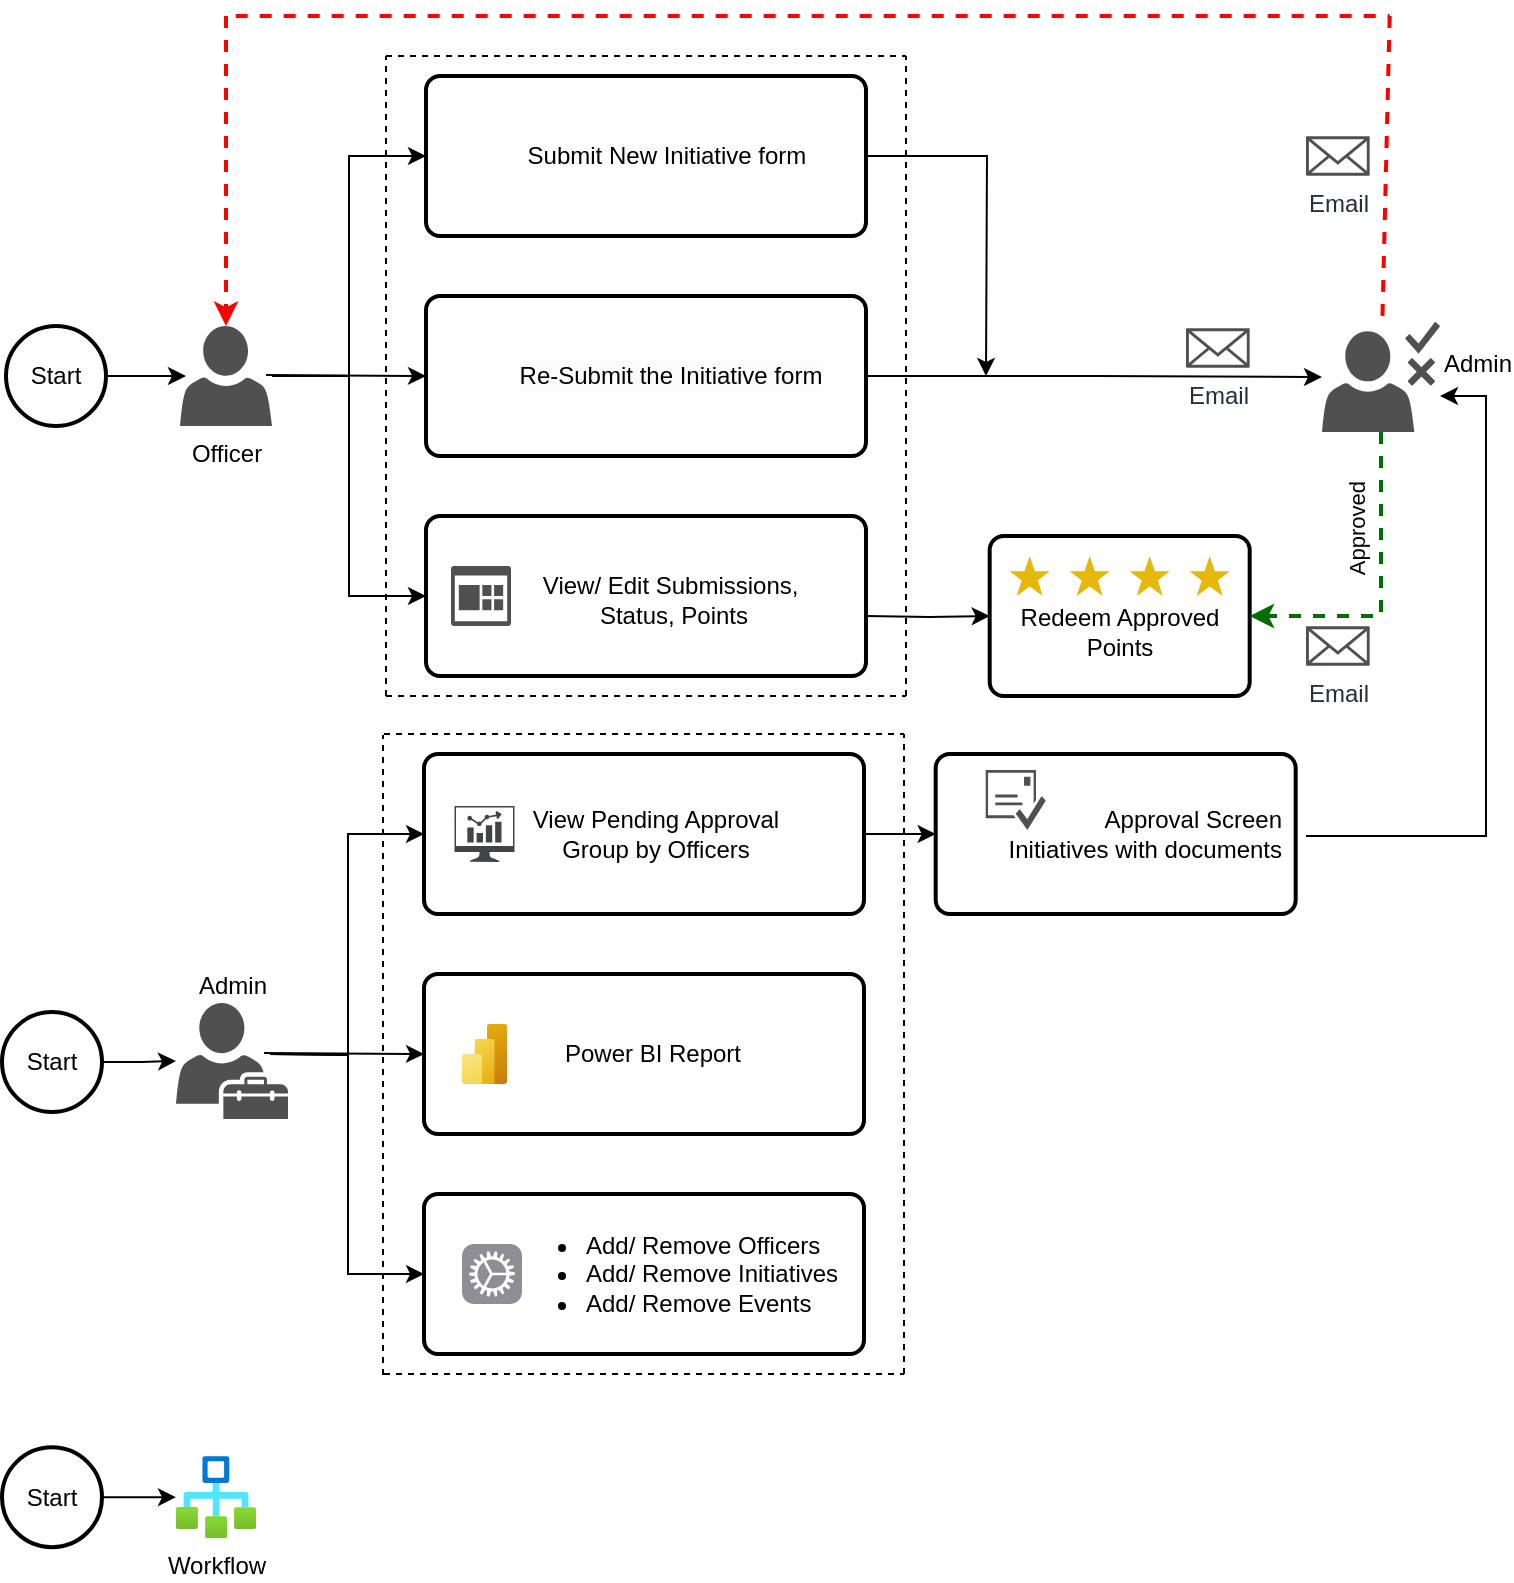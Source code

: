 <mxfile version="24.7.16">
  <diagram id="C5RBs43oDa-KdzZeNtuy" name="Page-1">
    <mxGraphModel dx="902" dy="491" grid="1" gridSize="10" guides="1" tooltips="1" connect="1" arrows="1" fold="1" page="1" pageScale="1" pageWidth="827" pageHeight="1169" math="0" shadow="0">
      <root>
        <mxCell id="WIyWlLk6GJQsqaUBKTNV-0" />
        <mxCell id="WIyWlLk6GJQsqaUBKTNV-1" parent="WIyWlLk6GJQsqaUBKTNV-0" />
        <mxCell id="3lumVSMZ-ujpwdsF0KcU-28" style="edgeStyle=orthogonalEdgeStyle;rounded=0;orthogonalLoop=1;jettySize=auto;html=1;exitX=1;exitY=0.5;exitDx=0;exitDy=0;exitPerimeter=0;" edge="1" parent="WIyWlLk6GJQsqaUBKTNV-1" source="3lumVSMZ-ujpwdsF0KcU-0">
          <mxGeometry relative="1" as="geometry">
            <mxPoint x="200" y="200" as="targetPoint" />
          </mxGeometry>
        </mxCell>
        <mxCell id="3lumVSMZ-ujpwdsF0KcU-0" value="Start" style="strokeWidth=2;html=1;shape=mxgraph.flowchart.start_2;whiteSpace=wrap;" vertex="1" parent="WIyWlLk6GJQsqaUBKTNV-1">
          <mxGeometry x="110" y="175" width="50" height="50" as="geometry" />
        </mxCell>
        <mxCell id="3lumVSMZ-ujpwdsF0KcU-33" value="" style="edgeStyle=orthogonalEdgeStyle;rounded=0;orthogonalLoop=1;jettySize=auto;html=1;" edge="1" parent="WIyWlLk6GJQsqaUBKTNV-1" source="3lumVSMZ-ujpwdsF0KcU-5" target="3lumVSMZ-ujpwdsF0KcU-35">
          <mxGeometry relative="1" as="geometry">
            <mxPoint x="640" y="200" as="targetPoint" />
          </mxGeometry>
        </mxCell>
        <mxCell id="3lumVSMZ-ujpwdsF0KcU-5" value="&#xa;&lt;span style=&quot;color: rgb(0, 0, 0); font-family: Helvetica; font-size: 12px; font-style: normal; font-variant-ligatures: normal; font-variant-caps: normal; font-weight: 400; letter-spacing: normal; orphans: 2; text-align: center; text-indent: 0px; text-transform: none; widows: 2; word-spacing: 0px; -webkit-text-stroke-width: 0px; white-space: normal; background-color: rgb(251, 251, 251); text-decoration-thickness: initial; text-decoration-style: initial; text-decoration-color: initial; display: inline !important; float: none;&quot;&gt;Re-Submit the Initiative form&lt;/span&gt;&#xa;&#xa;" style="rounded=1;whiteSpace=wrap;html=1;absoluteArcSize=1;arcSize=14;strokeWidth=2;spacingTop=13;spacingLeft=25;" vertex="1" parent="WIyWlLk6GJQsqaUBKTNV-1">
          <mxGeometry x="320" y="160" width="220" height="80" as="geometry" />
        </mxCell>
        <mxCell id="3lumVSMZ-ujpwdsF0KcU-36" style="edgeStyle=orthogonalEdgeStyle;rounded=0;orthogonalLoop=1;jettySize=auto;html=1;exitX=1;exitY=0.5;exitDx=0;exitDy=0;" edge="1" parent="WIyWlLk6GJQsqaUBKTNV-1" source="3lumVSMZ-ujpwdsF0KcU-20">
          <mxGeometry relative="1" as="geometry">
            <mxPoint x="600" y="200" as="targetPoint" />
          </mxGeometry>
        </mxCell>
        <mxCell id="3lumVSMZ-ujpwdsF0KcU-12" value="View/ Edit Submissions,&amp;nbsp;&lt;br&gt;&lt;span style=&quot;background-color: initial;&quot;&gt;Status, Points&lt;/span&gt;" style="rounded=1;whiteSpace=wrap;html=1;absoluteArcSize=1;arcSize=14;strokeWidth=2;align=center;spacingLeft=28;spacingTop=4;" vertex="1" parent="WIyWlLk6GJQsqaUBKTNV-1">
          <mxGeometry x="320" y="270" width="220" height="80" as="geometry" />
        </mxCell>
        <mxCell id="3lumVSMZ-ujpwdsF0KcU-16" value="" style="endArrow=none;dashed=1;html=1;rounded=0;fillColor=#f8cecc;strokeColor=#000000;" edge="1" parent="WIyWlLk6GJQsqaUBKTNV-1">
          <mxGeometry width="50" height="50" relative="1" as="geometry">
            <mxPoint x="300" y="360" as="sourcePoint" />
            <mxPoint x="300" y="40" as="targetPoint" />
          </mxGeometry>
        </mxCell>
        <mxCell id="3lumVSMZ-ujpwdsF0KcU-17" value="" style="endArrow=none;dashed=1;html=1;rounded=0;fillColor=#f8cecc;strokeColor=#000000;" edge="1" parent="WIyWlLk6GJQsqaUBKTNV-1">
          <mxGeometry width="50" height="50" relative="1" as="geometry">
            <mxPoint x="560" y="360" as="sourcePoint" />
            <mxPoint x="560" y="40" as="targetPoint" />
            <Array as="points">
              <mxPoint x="560" y="200" />
            </Array>
          </mxGeometry>
        </mxCell>
        <mxCell id="3lumVSMZ-ujpwdsF0KcU-18" value="" style="endArrow=none;dashed=1;html=1;rounded=0;fillColor=#f8cecc;strokeColor=#000000;" edge="1" parent="WIyWlLk6GJQsqaUBKTNV-1">
          <mxGeometry width="50" height="50" relative="1" as="geometry">
            <mxPoint x="300" y="360" as="sourcePoint" />
            <mxPoint x="560" y="360" as="targetPoint" />
          </mxGeometry>
        </mxCell>
        <mxCell id="3lumVSMZ-ujpwdsF0KcU-19" value="" style="endArrow=none;dashed=1;html=1;rounded=0;fillColor=#f8cecc;strokeColor=#000000;" edge="1" parent="WIyWlLk6GJQsqaUBKTNV-1">
          <mxGeometry width="50" height="50" relative="1" as="geometry">
            <mxPoint x="300" y="40" as="sourcePoint" />
            <mxPoint x="560" y="40" as="targetPoint" />
          </mxGeometry>
        </mxCell>
        <mxCell id="3lumVSMZ-ujpwdsF0KcU-31" style="edgeStyle=orthogonalEdgeStyle;rounded=0;orthogonalLoop=1;jettySize=auto;html=1;entryX=0;entryY=0.5;entryDx=0;entryDy=0;" edge="1" parent="WIyWlLk6GJQsqaUBKTNV-1" target="3lumVSMZ-ujpwdsF0KcU-25">
          <mxGeometry relative="1" as="geometry">
            <mxPoint x="540" y="320" as="sourcePoint" />
          </mxGeometry>
        </mxCell>
        <mxCell id="3lumVSMZ-ujpwdsF0KcU-20" value="Submit New Initiative form" style="rounded=1;whiteSpace=wrap;html=1;absoluteArcSize=1;arcSize=14;strokeWidth=2;spacingLeft=21;" vertex="1" parent="WIyWlLk6GJQsqaUBKTNV-1">
          <mxGeometry x="320" y="50" width="220" height="80" as="geometry" />
        </mxCell>
        <mxCell id="3lumVSMZ-ujpwdsF0KcU-25" value="Redeem Approved Points" style="rounded=1;whiteSpace=wrap;html=1;absoluteArcSize=1;arcSize=14;strokeWidth=2;spacingTop=16;" vertex="1" parent="WIyWlLk6GJQsqaUBKTNV-1">
          <mxGeometry x="601.84" y="280" width="130" height="80" as="geometry" />
        </mxCell>
        <mxCell id="3lumVSMZ-ujpwdsF0KcU-30" value="" style="endArrow=classic;html=1;rounded=0;entryX=0;entryY=0.5;entryDx=0;entryDy=0;" edge="1" parent="WIyWlLk6GJQsqaUBKTNV-1" target="3lumVSMZ-ujpwdsF0KcU-5">
          <mxGeometry width="50" height="50" relative="1" as="geometry">
            <mxPoint x="240" y="199.5" as="sourcePoint" />
            <mxPoint x="300" y="199.5" as="targetPoint" />
          </mxGeometry>
        </mxCell>
        <mxCell id="3lumVSMZ-ujpwdsF0KcU-38" style="edgeStyle=orthogonalEdgeStyle;rounded=0;orthogonalLoop=1;jettySize=auto;html=1;entryX=0;entryY=0.5;entryDx=0;entryDy=0;" edge="1" parent="WIyWlLk6GJQsqaUBKTNV-1" source="3lumVSMZ-ujpwdsF0KcU-34" target="3lumVSMZ-ujpwdsF0KcU-12">
          <mxGeometry relative="1" as="geometry" />
        </mxCell>
        <mxCell id="3lumVSMZ-ujpwdsF0KcU-39" style="edgeStyle=orthogonalEdgeStyle;rounded=0;orthogonalLoop=1;jettySize=auto;html=1;entryX=0;entryY=0.5;entryDx=0;entryDy=0;" edge="1" parent="WIyWlLk6GJQsqaUBKTNV-1" source="3lumVSMZ-ujpwdsF0KcU-34" target="3lumVSMZ-ujpwdsF0KcU-20">
          <mxGeometry relative="1" as="geometry" />
        </mxCell>
        <mxCell id="3lumVSMZ-ujpwdsF0KcU-34" value="Officer" style="sketch=0;pointerEvents=1;shadow=0;dashed=0;html=1;strokeColor=none;fillColor=#505050;labelPosition=center;verticalLabelPosition=bottom;verticalAlign=top;outlineConnect=0;align=center;shape=mxgraph.office.users.user;movable=1;resizable=1;rotatable=1;deletable=1;editable=1;locked=0;connectable=1;" vertex="1" parent="WIyWlLk6GJQsqaUBKTNV-1">
          <mxGeometry x="197" y="175" width="46" height="50" as="geometry" />
        </mxCell>
        <mxCell id="3lumVSMZ-ujpwdsF0KcU-56" value="Approved" style="edgeStyle=orthogonalEdgeStyle;rounded=0;orthogonalLoop=1;jettySize=auto;html=1;strokeColor=#006e00;dashed=1;strokeWidth=2;verticalAlign=bottom;labelPosition=left;verticalLabelPosition=top;align=right;horizontal=0;spacingBottom=50;spacingRight=4;" edge="1" parent="WIyWlLk6GJQsqaUBKTNV-1" source="3lumVSMZ-ujpwdsF0KcU-35" target="3lumVSMZ-ujpwdsF0KcU-25">
          <mxGeometry x="0.002" relative="1" as="geometry">
            <Array as="points">
              <mxPoint x="798" y="320" />
            </Array>
            <mxPoint as="offset" />
          </mxGeometry>
        </mxCell>
        <mxCell id="3lumVSMZ-ujpwdsF0KcU-35" value="Admin&lt;div&gt;&lt;br&gt;&lt;/div&gt;" style="sketch=0;pointerEvents=1;shadow=0;dashed=0;html=1;strokeColor=none;fillColor=#505050;labelPosition=right;verticalLabelPosition=middle;verticalAlign=middle;outlineConnect=0;align=left;shape=mxgraph.office.users.approver;" vertex="1" parent="WIyWlLk6GJQsqaUBKTNV-1">
          <mxGeometry x="768" y="173" width="59" height="55" as="geometry" />
        </mxCell>
        <mxCell id="3lumVSMZ-ujpwdsF0KcU-40" value="Email" style="sketch=0;outlineConnect=0;fontColor=#232F3E;gradientColor=none;fillColor=#505050;strokeColor=none;dashed=0;verticalLabelPosition=bottom;verticalAlign=top;align=center;html=1;fontSize=12;fontStyle=0;aspect=fixed;pointerEvents=1;shape=mxgraph.aws4.email_2;labelPosition=center;textDirection=ltr;" vertex="1" parent="WIyWlLk6GJQsqaUBKTNV-1">
          <mxGeometry x="700" y="176" width="31.84" height="20" as="geometry" />
        </mxCell>
        <mxCell id="3lumVSMZ-ujpwdsF0KcU-44" value="" style="endArrow=none;html=1;rounded=0;dashed=1;strokeColor=#ff0000;strokeWidth=2;" edge="1" parent="WIyWlLk6GJQsqaUBKTNV-1">
          <mxGeometry width="50" height="50" relative="1" as="geometry">
            <mxPoint x="224.84" y="20" as="sourcePoint" />
            <mxPoint x="801.84" y="20" as="targetPoint" />
          </mxGeometry>
        </mxCell>
        <mxCell id="3lumVSMZ-ujpwdsF0KcU-47" value="" style="endArrow=classic;html=1;rounded=0;strokeColor=#ff0000;dashed=1;strokeWidth=2;" edge="1" parent="WIyWlLk6GJQsqaUBKTNV-1" target="3lumVSMZ-ujpwdsF0KcU-34">
          <mxGeometry width="50" height="50" relative="1" as="geometry">
            <mxPoint x="220" y="20" as="sourcePoint" />
            <mxPoint x="270" y="90" as="targetPoint" />
          </mxGeometry>
        </mxCell>
        <mxCell id="3lumVSMZ-ujpwdsF0KcU-57" value="Email" style="sketch=0;outlineConnect=0;fontColor=#232F3E;gradientColor=none;fillColor=#505050;strokeColor=none;dashed=0;verticalLabelPosition=bottom;verticalAlign=top;align=center;html=1;fontSize=12;fontStyle=0;aspect=fixed;pointerEvents=1;shape=mxgraph.aws4.email_2;labelPosition=center;textDirection=ltr;" vertex="1" parent="WIyWlLk6GJQsqaUBKTNV-1">
          <mxGeometry x="760" y="325" width="31.84" height="20" as="geometry" />
        </mxCell>
        <mxCell id="3lumVSMZ-ujpwdsF0KcU-63" value="Email" style="sketch=0;outlineConnect=0;fontColor=#232F3E;gradientColor=none;fillColor=#505050;strokeColor=none;dashed=0;verticalLabelPosition=bottom;verticalAlign=top;align=center;html=1;fontSize=12;fontStyle=0;aspect=fixed;pointerEvents=1;shape=mxgraph.aws4.email_2;labelPosition=center;textDirection=ltr;" vertex="1" parent="WIyWlLk6GJQsqaUBKTNV-1">
          <mxGeometry x="760" y="80" width="31.84" height="20" as="geometry" />
        </mxCell>
        <mxCell id="3lumVSMZ-ujpwdsF0KcU-73" value="" style="edgeStyle=orthogonalEdgeStyle;rounded=0;orthogonalLoop=1;jettySize=auto;html=1;" edge="1" parent="WIyWlLk6GJQsqaUBKTNV-1" source="3lumVSMZ-ujpwdsF0KcU-64" target="3lumVSMZ-ujpwdsF0KcU-65">
          <mxGeometry relative="1" as="geometry" />
        </mxCell>
        <mxCell id="3lumVSMZ-ujpwdsF0KcU-64" value="Start" style="strokeWidth=2;html=1;shape=mxgraph.flowchart.start_2;whiteSpace=wrap;" vertex="1" parent="WIyWlLk6GJQsqaUBKTNV-1">
          <mxGeometry x="108" y="518" width="50" height="50" as="geometry" />
        </mxCell>
        <mxCell id="3lumVSMZ-ujpwdsF0KcU-65" value="Admin" style="sketch=0;pointerEvents=1;shadow=0;dashed=0;html=1;strokeColor=none;fillColor=#505050;labelPosition=center;verticalLabelPosition=top;verticalAlign=bottom;outlineConnect=0;align=center;shape=mxgraph.office.users.tenant_admin;" vertex="1" parent="WIyWlLk6GJQsqaUBKTNV-1">
          <mxGeometry x="195" y="513.5" width="56" height="58" as="geometry" />
        </mxCell>
        <mxCell id="3lumVSMZ-ujpwdsF0KcU-68" value="" style="html=1;dashed=0;aspect=fixed;verticalLabelPosition=bottom;verticalAlign=top;align=center;shape=mxgraph.gmdl.star;strokeColor=none;fillColor=#e5b80b;shadow=0;sketch=0;fontColor=#e5b80b;" vertex="1" parent="WIyWlLk6GJQsqaUBKTNV-1">
          <mxGeometry x="611.84" y="290" width="20" height="20" as="geometry" />
        </mxCell>
        <mxCell id="3lumVSMZ-ujpwdsF0KcU-69" value="" style="html=1;dashed=0;aspect=fixed;verticalLabelPosition=bottom;verticalAlign=top;align=center;shape=mxgraph.gmdl.star;strokeColor=none;fillColor=#e5b80b;shadow=0;sketch=0;fontColor=#e5b80b;" vertex="1" parent="WIyWlLk6GJQsqaUBKTNV-1">
          <mxGeometry x="641.84" y="290" width="20" height="20" as="geometry" />
        </mxCell>
        <mxCell id="3lumVSMZ-ujpwdsF0KcU-70" value="" style="html=1;dashed=0;aspect=fixed;verticalLabelPosition=bottom;verticalAlign=top;align=center;shape=mxgraph.gmdl.star;strokeColor=none;fillColor=#e5b80b;shadow=0;sketch=0;fontColor=#e5b80b;" vertex="1" parent="WIyWlLk6GJQsqaUBKTNV-1">
          <mxGeometry x="671.84" y="290" width="20" height="20" as="geometry" />
        </mxCell>
        <mxCell id="3lumVSMZ-ujpwdsF0KcU-71" value="" style="html=1;dashed=0;aspect=fixed;verticalLabelPosition=bottom;verticalAlign=top;align=center;shape=mxgraph.gmdl.star;strokeColor=none;fillColor=#e5b80b;shadow=0;sketch=0;fontColor=#e5b80b;" vertex="1" parent="WIyWlLk6GJQsqaUBKTNV-1">
          <mxGeometry x="701.84" y="290" width="20" height="20" as="geometry" />
        </mxCell>
        <mxCell id="3lumVSMZ-ujpwdsF0KcU-74" value="" style="sketch=0;pointerEvents=1;shadow=0;dashed=0;html=1;strokeColor=none;labelPosition=center;verticalLabelPosition=bottom;verticalAlign=top;align=center;fillColor=#505050;shape=mxgraph.mscae.oms.dashboard" vertex="1" parent="WIyWlLk6GJQsqaUBKTNV-1">
          <mxGeometry x="332.5" y="295" width="30" height="30" as="geometry" />
        </mxCell>
        <mxCell id="3lumVSMZ-ujpwdsF0KcU-75" value="Power BI Report" style="rounded=1;whiteSpace=wrap;html=1;absoluteArcSize=1;arcSize=14;strokeWidth=2;spacingTop=0;spacingLeft=9;" vertex="1" parent="WIyWlLk6GJQsqaUBKTNV-1">
          <mxGeometry x="319" y="499" width="220" height="80" as="geometry" />
        </mxCell>
        <mxCell id="3lumVSMZ-ujpwdsF0KcU-76" value="&lt;ul&gt;&lt;li style=&quot;text-align: left;&quot;&gt;Add/ Remove Officers&lt;/li&gt;&lt;li style=&quot;text-align: left;&quot;&gt;Add/ Remove Initiatives&lt;/li&gt;&lt;li style=&quot;text-align: left;&quot;&gt;Add/ Remove Events&lt;/li&gt;&lt;/ul&gt;" style="rounded=1;whiteSpace=wrap;html=1;absoluteArcSize=1;arcSize=14;strokeWidth=2;align=center;spacingLeft=28;" vertex="1" parent="WIyWlLk6GJQsqaUBKTNV-1">
          <mxGeometry x="319" y="609" width="220" height="80" as="geometry" />
        </mxCell>
        <mxCell id="3lumVSMZ-ujpwdsF0KcU-77" value="" style="endArrow=none;dashed=1;html=1;rounded=0;fillColor=#f8cecc;strokeColor=#000000;" edge="1" parent="WIyWlLk6GJQsqaUBKTNV-1">
          <mxGeometry width="50" height="50" relative="1" as="geometry">
            <mxPoint x="559" y="699" as="sourcePoint" />
            <mxPoint x="559" y="379" as="targetPoint" />
            <Array as="points">
              <mxPoint x="559" y="539" />
            </Array>
          </mxGeometry>
        </mxCell>
        <mxCell id="3lumVSMZ-ujpwdsF0KcU-78" value="" style="endArrow=none;dashed=1;html=1;rounded=0;fillColor=#f8cecc;strokeColor=#000000;" edge="1" parent="WIyWlLk6GJQsqaUBKTNV-1">
          <mxGeometry width="50" height="50" relative="1" as="geometry">
            <mxPoint x="299" y="699" as="sourcePoint" />
            <mxPoint x="559" y="699" as="targetPoint" />
          </mxGeometry>
        </mxCell>
        <mxCell id="3lumVSMZ-ujpwdsF0KcU-79" value="" style="endArrow=none;dashed=1;html=1;rounded=0;fillColor=#f8cecc;strokeColor=#000000;" edge="1" parent="WIyWlLk6GJQsqaUBKTNV-1">
          <mxGeometry width="50" height="50" relative="1" as="geometry">
            <mxPoint x="299" y="379" as="sourcePoint" />
            <mxPoint x="559" y="379" as="targetPoint" />
          </mxGeometry>
        </mxCell>
        <mxCell id="3lumVSMZ-ujpwdsF0KcU-94" value="" style="edgeStyle=orthogonalEdgeStyle;rounded=0;orthogonalLoop=1;jettySize=auto;html=1;" edge="1" parent="WIyWlLk6GJQsqaUBKTNV-1" source="3lumVSMZ-ujpwdsF0KcU-80" target="3lumVSMZ-ujpwdsF0KcU-93">
          <mxGeometry relative="1" as="geometry" />
        </mxCell>
        <mxCell id="3lumVSMZ-ujpwdsF0KcU-80" value="View Pending Approval&lt;div&gt;Group by Officers&lt;/div&gt;" style="rounded=1;whiteSpace=wrap;html=1;absoluteArcSize=1;arcSize=14;strokeWidth=2;spacingLeft=12;" vertex="1" parent="WIyWlLk6GJQsqaUBKTNV-1">
          <mxGeometry x="319" y="389" width="220" height="80" as="geometry" />
        </mxCell>
        <mxCell id="3lumVSMZ-ujpwdsF0KcU-81" value="" style="endArrow=classic;html=1;rounded=0;entryX=0;entryY=0.5;entryDx=0;entryDy=0;" edge="1" parent="WIyWlLk6GJQsqaUBKTNV-1" target="3lumVSMZ-ujpwdsF0KcU-75">
          <mxGeometry width="50" height="50" relative="1" as="geometry">
            <mxPoint x="239" y="538.5" as="sourcePoint" />
            <mxPoint x="299" y="538.5" as="targetPoint" />
          </mxGeometry>
        </mxCell>
        <mxCell id="3lumVSMZ-ujpwdsF0KcU-82" style="edgeStyle=orthogonalEdgeStyle;rounded=0;orthogonalLoop=1;jettySize=auto;html=1;entryX=0;entryY=0.5;entryDx=0;entryDy=0;" edge="1" parent="WIyWlLk6GJQsqaUBKTNV-1" target="3lumVSMZ-ujpwdsF0KcU-76">
          <mxGeometry relative="1" as="geometry">
            <mxPoint x="242" y="539" as="sourcePoint" />
          </mxGeometry>
        </mxCell>
        <mxCell id="3lumVSMZ-ujpwdsF0KcU-83" style="edgeStyle=orthogonalEdgeStyle;rounded=0;orthogonalLoop=1;jettySize=auto;html=1;entryX=0;entryY=0.5;entryDx=0;entryDy=0;" edge="1" parent="WIyWlLk6GJQsqaUBKTNV-1" target="3lumVSMZ-ujpwdsF0KcU-80">
          <mxGeometry relative="1" as="geometry">
            <mxPoint x="242" y="539" as="sourcePoint" />
          </mxGeometry>
        </mxCell>
        <mxCell id="3lumVSMZ-ujpwdsF0KcU-84" value="" style="endArrow=none;dashed=1;html=1;rounded=0;fillColor=#f8cecc;strokeColor=#000000;" edge="1" parent="WIyWlLk6GJQsqaUBKTNV-1">
          <mxGeometry width="50" height="50" relative="1" as="geometry">
            <mxPoint x="298.5" y="699.5" as="sourcePoint" />
            <mxPoint x="298.5" y="379.5" as="targetPoint" />
          </mxGeometry>
        </mxCell>
        <mxCell id="3lumVSMZ-ujpwdsF0KcU-86" value="" style="shape=image;html=1;verticalAlign=top;verticalLabelPosition=bottom;labelBackgroundColor=#ffffff;imageAspect=0;aspect=fixed;image=https://cdn0.iconfinder.com/data/icons/analytic-investment-and-balanced-scorecard/512/11_Agreement_report_form_layout_paper-128.png" vertex="1" parent="WIyWlLk6GJQsqaUBKTNV-1">
          <mxGeometry x="330" y="182.5" width="35" height="35" as="geometry" />
        </mxCell>
        <mxCell id="3lumVSMZ-ujpwdsF0KcU-88" value="" style="endArrow=none;html=1;rounded=0;dashed=1;strokeColor=#ff0000;strokeWidth=2;" edge="1" parent="WIyWlLk6GJQsqaUBKTNV-1" target="3lumVSMZ-ujpwdsF0KcU-35">
          <mxGeometry width="50" height="50" relative="1" as="geometry">
            <mxPoint x="801.84" y="20" as="sourcePoint" />
            <mxPoint x="1378.84" y="20" as="targetPoint" />
          </mxGeometry>
        </mxCell>
        <mxCell id="3lumVSMZ-ujpwdsF0KcU-91" value="" style="shape=image;html=1;verticalAlign=top;verticalLabelPosition=bottom;labelBackgroundColor=#ffffff;imageAspect=0;aspect=fixed;image=https://cdn2.iconfinder.com/data/icons/essential-web-4/50/content-form-application-article-paper-128.png" vertex="1" parent="WIyWlLk6GJQsqaUBKTNV-1">
          <mxGeometry x="332.5" y="75" width="30" height="30" as="geometry" />
        </mxCell>
        <mxCell id="3lumVSMZ-ujpwdsF0KcU-99" style="edgeStyle=orthogonalEdgeStyle;rounded=0;orthogonalLoop=1;jettySize=auto;html=1;" edge="1" parent="WIyWlLk6GJQsqaUBKTNV-1" target="3lumVSMZ-ujpwdsF0KcU-35">
          <mxGeometry relative="1" as="geometry">
            <mxPoint x="880" y="200" as="targetPoint" />
            <mxPoint x="760" y="430" as="sourcePoint" />
            <Array as="points">
              <mxPoint x="850" y="430" />
              <mxPoint x="850" y="210" />
            </Array>
          </mxGeometry>
        </mxCell>
        <mxCell id="3lumVSMZ-ujpwdsF0KcU-93" value="Approval Screen&lt;div&gt;Initiatives with documents&lt;/div&gt;" style="rounded=1;whiteSpace=wrap;html=1;absoluteArcSize=1;arcSize=14;strokeWidth=2;spacingTop=0;spacingLeft=0;align=right;spacingRight=5;" vertex="1" parent="WIyWlLk6GJQsqaUBKTNV-1">
          <mxGeometry x="574.84" y="389" width="180" height="80" as="geometry" />
        </mxCell>
        <mxCell id="3lumVSMZ-ujpwdsF0KcU-96" value="" style="image;aspect=fixed;html=1;points=[];align=center;fontSize=12;image=img/lib/azure2/analytics/Power_BI_Embedded.svg;" vertex="1" parent="WIyWlLk6GJQsqaUBKTNV-1">
          <mxGeometry x="338" y="524" width="22.5" height="30" as="geometry" />
        </mxCell>
        <mxCell id="3lumVSMZ-ujpwdsF0KcU-97" value="" style="html=1;strokeWidth=1;shadow=0;dashed=0;shape=mxgraph.ios7.misc.settings;fillColor=#8F8E94;strokeColor=none;buttonText=;strokeColor2=#222222;fontColor=#222222;fontSize=8;verticalLabelPosition=bottom;verticalAlign=top;align=center;sketch=0;" vertex="1" parent="WIyWlLk6GJQsqaUBKTNV-1">
          <mxGeometry x="338" y="634" width="30" height="30" as="geometry" />
        </mxCell>
        <mxCell id="3lumVSMZ-ujpwdsF0KcU-72" value="" style="sketch=0;pointerEvents=1;shadow=0;dashed=0;html=1;strokeColor=none;fillColor=#434445;aspect=fixed;labelPosition=center;verticalLabelPosition=bottom;verticalAlign=top;align=center;outlineConnect=0;shape=mxgraph.vvd.nsx_dashboard;" vertex="1" parent="WIyWlLk6GJQsqaUBKTNV-1">
          <mxGeometry x="334.25" y="415.05" width="30" height="27.9" as="geometry" />
        </mxCell>
        <mxCell id="3lumVSMZ-ujpwdsF0KcU-98" value="" style="sketch=0;pointerEvents=1;shadow=0;dashed=0;html=1;strokeColor=none;fillColor=#505050;labelPosition=center;verticalLabelPosition=bottom;verticalAlign=top;outlineConnect=0;align=center;shape=mxgraph.office.concepts.email_approved;" vertex="1" parent="WIyWlLk6GJQsqaUBKTNV-1">
          <mxGeometry x="599.84" y="396.95" width="30" height="30" as="geometry" />
        </mxCell>
        <mxCell id="3lumVSMZ-ujpwdsF0KcU-106" value="Workflow" style="image;aspect=fixed;html=1;points=[];align=center;fontSize=12;image=img/lib/azure2/general/Workflow.svg;" vertex="1" parent="WIyWlLk6GJQsqaUBKTNV-1">
          <mxGeometry x="195" y="740" width="40" height="41.18" as="geometry" />
        </mxCell>
        <mxCell id="3lumVSMZ-ujpwdsF0KcU-108" value="" style="edgeStyle=orthogonalEdgeStyle;rounded=0;orthogonalLoop=1;jettySize=auto;html=1;" edge="1" parent="WIyWlLk6GJQsqaUBKTNV-1" source="3lumVSMZ-ujpwdsF0KcU-107" target="3lumVSMZ-ujpwdsF0KcU-106">
          <mxGeometry relative="1" as="geometry" />
        </mxCell>
        <mxCell id="3lumVSMZ-ujpwdsF0KcU-107" value="Start" style="strokeWidth=2;html=1;shape=mxgraph.flowchart.start_2;whiteSpace=wrap;" vertex="1" parent="WIyWlLk6GJQsqaUBKTNV-1">
          <mxGeometry x="108" y="735.59" width="50" height="50" as="geometry" />
        </mxCell>
      </root>
    </mxGraphModel>
  </diagram>
</mxfile>
